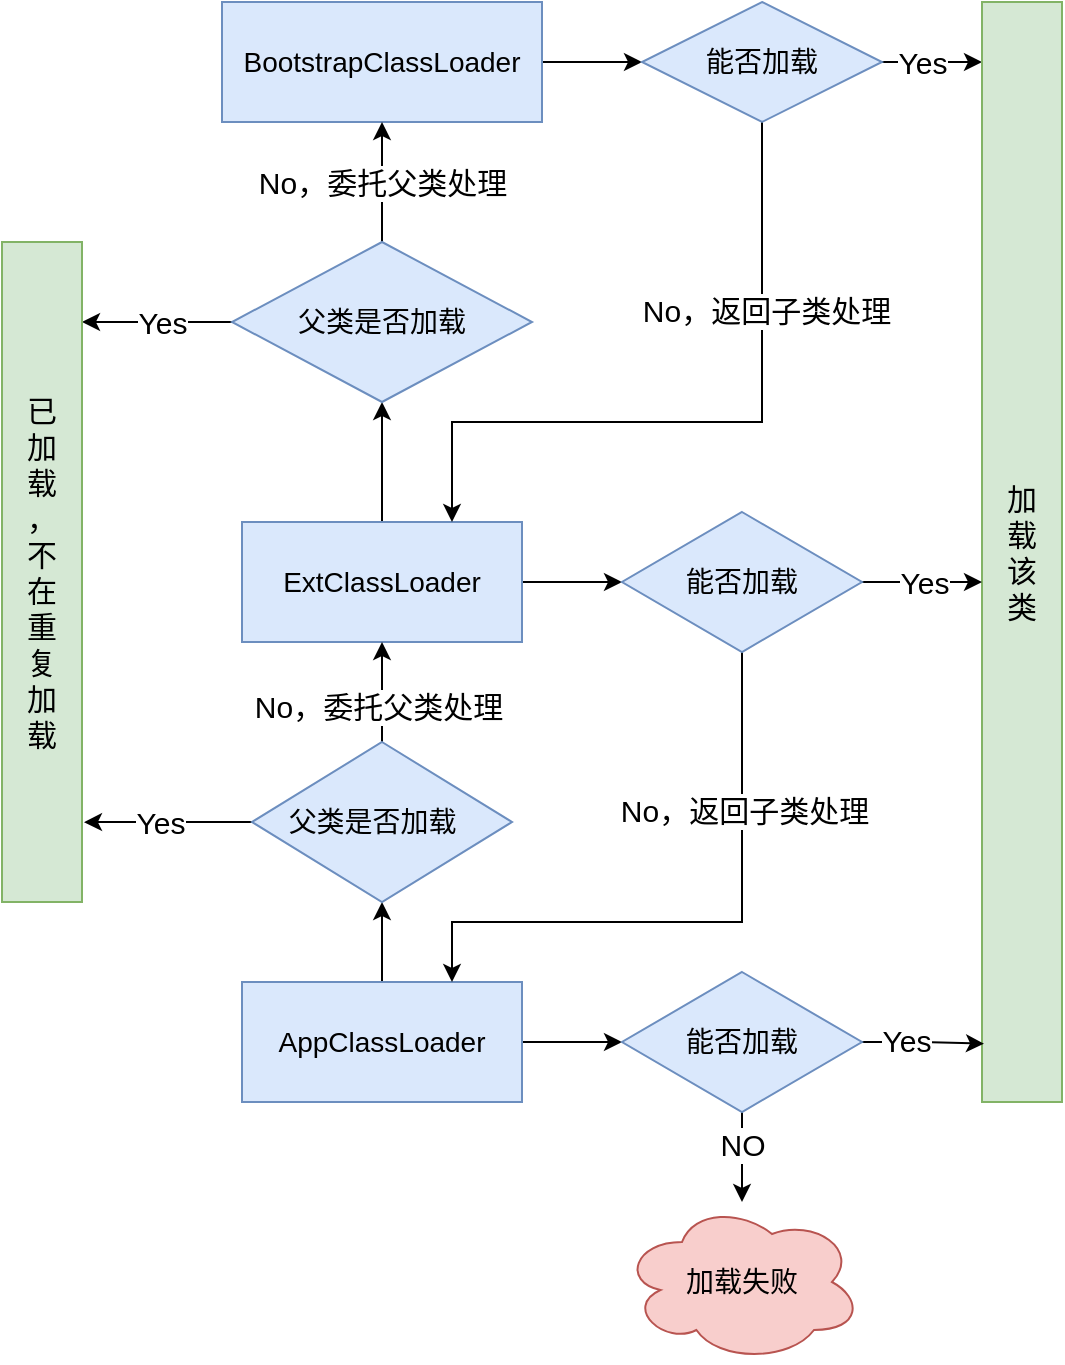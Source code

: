 <mxfile version="15.8.7" type="device"><diagram id="C5RBs43oDa-KdzZeNtuy" name="Page-1"><mxGraphModel dx="148" dy="115" grid="1" gridSize="10" guides="1" tooltips="1" connect="1" arrows="1" fold="1" page="1" pageScale="1" pageWidth="827" pageHeight="1169" math="0" shadow="0"><root><mxCell id="WIyWlLk6GJQsqaUBKTNV-0"/><mxCell id="WIyWlLk6GJQsqaUBKTNV-1" parent="WIyWlLk6GJQsqaUBKTNV-0"/><mxCell id="Vk6fptAiaz5quPO_8ryU-7" value="" style="edgeStyle=orthogonalEdgeStyle;rounded=0;orthogonalLoop=1;jettySize=auto;html=1;labelBackgroundColor=none;fontColor=default;" edge="1" parent="WIyWlLk6GJQsqaUBKTNV-1" source="Vk6fptAiaz5quPO_8ryU-0" target="Vk6fptAiaz5quPO_8ryU-6"><mxGeometry relative="1" as="geometry"/></mxCell><mxCell id="Vk6fptAiaz5quPO_8ryU-43" value="" style="edgeStyle=orthogonalEdgeStyle;rounded=0;orthogonalLoop=1;jettySize=auto;html=1;labelBackgroundColor=none;fontFamily=Helvetica;fontSize=15;fontColor=default;" edge="1" parent="WIyWlLk6GJQsqaUBKTNV-1" source="Vk6fptAiaz5quPO_8ryU-0" target="Vk6fptAiaz5quPO_8ryU-42"><mxGeometry relative="1" as="geometry"/></mxCell><mxCell id="Vk6fptAiaz5quPO_8ryU-0" value="&lt;p&gt;AppClassLoader&lt;/p&gt;" style="rounded=0;whiteSpace=wrap;html=1;fillColor=#dae8fc;strokeColor=#6c8ebf;fontColor=default;labelBackgroundColor=none;fontStyle=0;fontSize=14;align=center;" vertex="1" parent="WIyWlLk6GJQsqaUBKTNV-1"><mxGeometry x="268" y="690" width="140" height="60" as="geometry"/></mxCell><mxCell id="Vk6fptAiaz5quPO_8ryU-10" value="" style="edgeStyle=orthogonalEdgeStyle;rounded=0;orthogonalLoop=1;jettySize=auto;html=1;labelBackgroundColor=none;fontFamily=Verdana;fontSize=14;fontColor=default;" edge="1" parent="WIyWlLk6GJQsqaUBKTNV-1" source="Vk6fptAiaz5quPO_8ryU-1" target="Vk6fptAiaz5quPO_8ryU-9"><mxGeometry relative="1" as="geometry"/></mxCell><mxCell id="Vk6fptAiaz5quPO_8ryU-21" value="&lt;span style=&quot;color: rgba(0 , 0 , 0 , 0) ; font-family: monospace ; font-size: 0px ; background-color: rgb(248 , 249 , 250)&quot;&gt;%3CmxGraphModel%3E%3Croot%3E%3CmxCell%20id%3D%220%22%2F%3E%3CmxCell%20id%3D%221%22%20parent%3D%220%22%2F%3E%3CmxCell%20id%3D%222%22%20value%3D%22No%EF%BC%8C%E5%A7%94%E6%89%98%E7%88%B6%E7%B1%BB%E5%A4%84%E7%90%86%22%20style%3D%22edgeLabel%3Bhtml%3D1%3Balign%3Dcenter%3BverticalAlign%3Dmiddle%3Bresizable%3D0%3Bpoints%3D%5B%5D%3BfontSize%3D15%3BfontFamily%3DHelvetica%3B%22%20vertex%3D%221%22%20connectable%3D%220%22%20parent%3D%221%22%3E%3CmxGeometry%20x%3D%22388.0%22%20y%3D%22501.429%22%20as%3D%22geometry%22%2F%3E%3C%2FmxCell%3E%3C%2Froot%3E%3C%2FmxGraphModel%3E&lt;/span&gt;&lt;span style=&quot;color: rgba(0 , 0 , 0 , 0) ; font-family: monospace ; font-size: 0px ; background-color: rgb(248 , 249 , 250)&quot;&gt;%3CmxGraphModel%3E%3Croot%3E%3CmxCell%20id%3D%220%22%2F%3E%3CmxCell%20id%3D%221%22%20parent%3D%220%22%2F%3E%3CmxCell%20id%3D%222%22%20value%3D%22No%EF%BC%8C%E5%A7%94%E6%89%98%E7%88%B6%E7%B1%BB%E5%A4%84%E7%90%86%22%20style%3D%22edgeLabel%3Bhtml%3D1%3Balign%3Dcenter%3BverticalAlign%3Dmiddle%3Bresizable%3D0%3Bpoints%3D%5B%5D%3BfontSize%3D15%3BfontFamily%3DHelvetica%3B%22%20vertex%3D%221%22%20connectable%3D%220%22%20parent%3D%221%22%3E%3CmxGeometry%20x%3D%22388.0%22%20y%3D%22501.429%22%20as%3D%22geometry%22%2F%3E%3C%2FmxCell%3E%3C%2Froot%3E%3C%2FmxGraphModel%3E&lt;/span&gt;" style="edgeLabel;html=1;align=center;verticalAlign=middle;resizable=0;points=[];fontSize=15;fontFamily=Helvetica;" vertex="1" connectable="0" parent="Vk6fptAiaz5quPO_8ryU-10"><mxGeometry x="-0.273" y="-2" relative="1" as="geometry"><mxPoint as="offset"/></mxGeometry></mxCell><mxCell id="Vk6fptAiaz5quPO_8ryU-36" value="" style="edgeStyle=orthogonalEdgeStyle;rounded=0;orthogonalLoop=1;jettySize=auto;html=1;labelBackgroundColor=none;fontFamily=Helvetica;fontSize=15;fontColor=default;" edge="1" parent="WIyWlLk6GJQsqaUBKTNV-1" source="Vk6fptAiaz5quPO_8ryU-1" target="Vk6fptAiaz5quPO_8ryU-32"><mxGeometry relative="1" as="geometry"/></mxCell><mxCell id="Vk6fptAiaz5quPO_8ryU-1" value="ExtClassLoader" style="rounded=0;whiteSpace=wrap;html=1;fillColor=#dae8fc;strokeColor=#6c8ebf;fontColor=default;labelBackgroundColor=none;align=center;fontSize=14;" vertex="1" parent="WIyWlLk6GJQsqaUBKTNV-1"><mxGeometry x="268" y="460" width="140" height="60" as="geometry"/></mxCell><mxCell id="Vk6fptAiaz5quPO_8ryU-18" value="" style="edgeStyle=orthogonalEdgeStyle;rounded=0;orthogonalLoop=1;jettySize=auto;html=1;labelBackgroundColor=none;fontFamily=Helvetica;fontSize=15;fontColor=default;" edge="1" parent="WIyWlLk6GJQsqaUBKTNV-1" source="Vk6fptAiaz5quPO_8ryU-3" target="Vk6fptAiaz5quPO_8ryU-19"><mxGeometry relative="1" as="geometry"><mxPoint x="478" y="230" as="targetPoint"/></mxGeometry></mxCell><mxCell id="Vk6fptAiaz5quPO_8ryU-3" value="BootstrapClassLoader" style="rounded=0;whiteSpace=wrap;html=1;fillColor=#dae8fc;strokeColor=#6c8ebf;fontColor=default;labelBackgroundColor=none;fontSize=14;" vertex="1" parent="WIyWlLk6GJQsqaUBKTNV-1"><mxGeometry x="258" y="200" width="160" height="60" as="geometry"/></mxCell><mxCell id="Vk6fptAiaz5quPO_8ryU-8" value="" style="edgeStyle=orthogonalEdgeStyle;rounded=0;orthogonalLoop=1;jettySize=auto;html=1;labelBackgroundColor=none;fontFamily=Verdana;fontSize=14;fontColor=default;" edge="1" parent="WIyWlLk6GJQsqaUBKTNV-1" source="Vk6fptAiaz5quPO_8ryU-6" target="Vk6fptAiaz5quPO_8ryU-1"><mxGeometry relative="1" as="geometry"/></mxCell><mxCell id="Vk6fptAiaz5quPO_8ryU-20" value="No，委托父类处理" style="edgeLabel;html=1;align=center;verticalAlign=middle;resizable=0;points=[];fontSize=15;fontFamily=Helvetica;" vertex="1" connectable="0" parent="Vk6fptAiaz5quPO_8ryU-8"><mxGeometry x="-0.261" y="2" relative="1" as="geometry"><mxPoint as="offset"/></mxGeometry></mxCell><mxCell id="Vk6fptAiaz5quPO_8ryU-14" value="" style="edgeStyle=orthogonalEdgeStyle;rounded=0;orthogonalLoop=1;jettySize=auto;html=1;labelBackgroundColor=none;fontFamily=Helvetica;fontSize=15;fontColor=default;entryX=1.025;entryY=0.879;entryDx=0;entryDy=0;entryPerimeter=0;" edge="1" parent="WIyWlLk6GJQsqaUBKTNV-1" source="Vk6fptAiaz5quPO_8ryU-6" target="Vk6fptAiaz5quPO_8ryU-12"><mxGeometry relative="1" as="geometry"/></mxCell><mxCell id="Vk6fptAiaz5quPO_8ryU-16" value="Yes" style="edgeLabel;html=1;align=center;verticalAlign=middle;resizable=0;points=[];fontSize=15;fontFamily=Helvetica;" vertex="1" connectable="0" parent="Vk6fptAiaz5quPO_8ryU-14"><mxGeometry x="-0.195" y="-3" relative="1" as="geometry"><mxPoint x="-12" y="3" as="offset"/></mxGeometry></mxCell><mxCell id="Vk6fptAiaz5quPO_8ryU-6" value="父类是否加载&lt;span style=&quot;white-space: pre; font-size: 14px;&quot;&gt;&#9;&lt;/span&gt;" style="rhombus;whiteSpace=wrap;html=1;rounded=0;strokeColor=#6c8ebf;fillColor=#dae8fc;fontSize=14;fontStyle=0" vertex="1" parent="WIyWlLk6GJQsqaUBKTNV-1"><mxGeometry x="273" y="570" width="130" height="80" as="geometry"/></mxCell><mxCell id="Vk6fptAiaz5quPO_8ryU-11" value="" style="edgeStyle=orthogonalEdgeStyle;rounded=0;orthogonalLoop=1;jettySize=auto;html=1;labelBackgroundColor=none;fontFamily=Verdana;fontSize=14;fontColor=default;" edge="1" parent="WIyWlLk6GJQsqaUBKTNV-1" source="Vk6fptAiaz5quPO_8ryU-9" target="Vk6fptAiaz5quPO_8ryU-3"><mxGeometry relative="1" as="geometry"/></mxCell><mxCell id="Vk6fptAiaz5quPO_8ryU-23" value="No，委托父类处理" style="edgeLabel;html=1;align=center;verticalAlign=middle;resizable=0;points=[];fontSize=15;fontFamily=Helvetica;" vertex="1" connectable="0" parent="Vk6fptAiaz5quPO_8ryU-11"><mxGeometry x="-0.337" relative="1" as="geometry"><mxPoint y="-10" as="offset"/></mxGeometry></mxCell><mxCell id="Vk6fptAiaz5quPO_8ryU-13" value="" style="edgeStyle=orthogonalEdgeStyle;rounded=0;orthogonalLoop=1;jettySize=auto;html=1;labelBackgroundColor=none;fontFamily=Helvetica;fontSize=15;fontColor=default;" edge="1" parent="WIyWlLk6GJQsqaUBKTNV-1" source="Vk6fptAiaz5quPO_8ryU-9" target="Vk6fptAiaz5quPO_8ryU-12"><mxGeometry relative="1" as="geometry"><Array as="points"><mxPoint x="208" y="360"/><mxPoint x="208" y="360"/></Array></mxGeometry></mxCell><mxCell id="Vk6fptAiaz5quPO_8ryU-15" value="Yes" style="edgeLabel;html=1;align=center;verticalAlign=middle;resizable=0;points=[];fontSize=15;fontFamily=Helvetica;" vertex="1" connectable="0" parent="Vk6fptAiaz5quPO_8ryU-13"><mxGeometry x="-0.303" y="-2" relative="1" as="geometry"><mxPoint x="-9" y="2" as="offset"/></mxGeometry></mxCell><mxCell id="Vk6fptAiaz5quPO_8ryU-9" value="&lt;span&gt;父类是否加载&lt;/span&gt;&lt;span&gt;&#9;&lt;/span&gt;" style="rhombus;whiteSpace=wrap;html=1;rounded=0;fontSize=14;strokeColor=#6c8ebf;fillColor=#dae8fc;" vertex="1" parent="WIyWlLk6GJQsqaUBKTNV-1"><mxGeometry x="263" y="320" width="150" height="80" as="geometry"/></mxCell><mxCell id="Vk6fptAiaz5quPO_8ryU-12" value="&lt;div style=&quot;font-size: 15px;&quot;&gt;&lt;span style=&quot;font-size: 15px;&quot;&gt;已&lt;/span&gt;&lt;/div&gt;&lt;div style=&quot;font-size: 15px;&quot;&gt;&lt;span style=&quot;font-size: 15px;&quot;&gt;加&lt;/span&gt;&lt;/div&gt;&lt;div style=&quot;font-size: 15px;&quot;&gt;&lt;span style=&quot;font-size: 15px;&quot;&gt;载&lt;/span&gt;&lt;/div&gt;&lt;div style=&quot;font-size: 15px;&quot;&gt;&lt;span style=&quot;font-size: 15px;&quot;&gt;，&lt;/span&gt;&lt;/div&gt;&lt;div style=&quot;font-size: 15px;&quot;&gt;&lt;span style=&quot;font-size: 15px;&quot;&gt;不&lt;/span&gt;&lt;/div&gt;&lt;div style=&quot;font-size: 15px;&quot;&gt;&lt;span style=&quot;font-size: 15px;&quot;&gt;在&lt;/span&gt;&lt;/div&gt;&lt;div style=&quot;font-size: 15px;&quot;&gt;&lt;span style=&quot;font-size: 15px;&quot;&gt;重&lt;/span&gt;&lt;/div&gt;&lt;div style=&quot;font-size: 15px;&quot;&gt;&lt;span style=&quot;font-size: 15px;&quot;&gt;复&lt;/span&gt;&lt;/div&gt;&lt;div style=&quot;font-size: 15px;&quot;&gt;&lt;span style=&quot;font-size: 15px;&quot;&gt;加&lt;/span&gt;&lt;/div&gt;&lt;div style=&quot;font-size: 15px;&quot;&gt;&lt;span style=&quot;font-size: 15px;&quot;&gt;载&lt;/span&gt;&lt;/div&gt;" style="rounded=0;whiteSpace=wrap;html=1;fontFamily=Helvetica;fontSize=15;strokeColor=#82b366;fillColor=#d5e8d4;horizontal=1;align=center;" vertex="1" parent="WIyWlLk6GJQsqaUBKTNV-1"><mxGeometry x="148" y="320" width="40" height="330" as="geometry"/></mxCell><mxCell id="Vk6fptAiaz5quPO_8ryU-28" style="edgeStyle=orthogonalEdgeStyle;rounded=0;orthogonalLoop=1;jettySize=auto;html=1;exitX=0.5;exitY=1;exitDx=0;exitDy=0;labelBackgroundColor=none;fontFamily=Helvetica;fontSize=15;fontColor=default;entryX=0.75;entryY=0;entryDx=0;entryDy=0;" edge="1" parent="WIyWlLk6GJQsqaUBKTNV-1" source="Vk6fptAiaz5quPO_8ryU-19" target="Vk6fptAiaz5quPO_8ryU-1"><mxGeometry relative="1" as="geometry"><Array as="points"><mxPoint x="528" y="410"/><mxPoint x="373" y="410"/></Array></mxGeometry></mxCell><mxCell id="Vk6fptAiaz5quPO_8ryU-29" value="No，返回子类处理" style="edgeLabel;html=1;align=center;verticalAlign=middle;resizable=0;points=[];fontSize=15;fontFamily=Helvetica;" vertex="1" connectable="0" parent="Vk6fptAiaz5quPO_8ryU-28"><mxGeometry x="-0.471" y="2" relative="1" as="geometry"><mxPoint as="offset"/></mxGeometry></mxCell><mxCell id="Vk6fptAiaz5quPO_8ryU-31" value="" style="edgeStyle=orthogonalEdgeStyle;rounded=0;orthogonalLoop=1;jettySize=auto;html=1;labelBackgroundColor=none;fontFamily=Helvetica;fontSize=15;fontColor=default;" edge="1" parent="WIyWlLk6GJQsqaUBKTNV-1" source="Vk6fptAiaz5quPO_8ryU-19" target="Vk6fptAiaz5quPO_8ryU-30"><mxGeometry relative="1" as="geometry"><Array as="points"><mxPoint x="638" y="230"/><mxPoint x="638" y="230"/></Array></mxGeometry></mxCell><mxCell id="Vk6fptAiaz5quPO_8ryU-33" value="Yes" style="edgeLabel;html=1;align=center;verticalAlign=middle;resizable=0;points=[];fontSize=15;fontFamily=Helvetica;" vertex="1" connectable="0" parent="Vk6fptAiaz5quPO_8ryU-31"><mxGeometry x="-0.28" y="1" relative="1" as="geometry"><mxPoint x="2" y="1" as="offset"/></mxGeometry></mxCell><mxCell id="Vk6fptAiaz5quPO_8ryU-19" value="能否加载" style="rhombus;whiteSpace=wrap;html=1;rounded=0;fontSize=14;strokeColor=#6c8ebf;fillColor=#dae8fc;" vertex="1" parent="WIyWlLk6GJQsqaUBKTNV-1"><mxGeometry x="468" y="200" width="120" height="60" as="geometry"/></mxCell><mxCell id="Vk6fptAiaz5quPO_8ryU-30" value="&lt;div style=&quot;font-size: 15px&quot;&gt;加&lt;/div&gt;&lt;div style=&quot;font-size: 15px&quot;&gt;载&lt;/div&gt;&lt;div style=&quot;font-size: 15px&quot;&gt;该&lt;/div&gt;&lt;div style=&quot;font-size: 15px&quot;&gt;类&lt;/div&gt;" style="rounded=0;whiteSpace=wrap;html=1;fontFamily=Helvetica;fontSize=15;strokeColor=#82b366;fillColor=#d5e8d4;horizontal=1;align=center;" vertex="1" parent="WIyWlLk6GJQsqaUBKTNV-1"><mxGeometry x="638" y="200" width="40" height="550" as="geometry"/></mxCell><mxCell id="Vk6fptAiaz5quPO_8ryU-35" value="" style="edgeStyle=orthogonalEdgeStyle;rounded=0;orthogonalLoop=1;jettySize=auto;html=1;labelBackgroundColor=none;fontFamily=Helvetica;fontSize=15;fontColor=default;" edge="1" parent="WIyWlLk6GJQsqaUBKTNV-1" source="Vk6fptAiaz5quPO_8ryU-32"><mxGeometry relative="1" as="geometry"><mxPoint x="638" y="490" as="targetPoint"/><Array as="points"><mxPoint x="638" y="490"/></Array></mxGeometry></mxCell><mxCell id="Vk6fptAiaz5quPO_8ryU-37" value="Yes" style="edgeLabel;html=1;align=center;verticalAlign=middle;resizable=0;points=[];fontSize=15;fontFamily=Helvetica;" vertex="1" connectable="0" parent="Vk6fptAiaz5quPO_8ryU-35"><mxGeometry x="-0.252" y="1" relative="1" as="geometry"><mxPoint x="8" y="1" as="offset"/></mxGeometry></mxCell><mxCell id="Vk6fptAiaz5quPO_8ryU-38" style="edgeStyle=orthogonalEdgeStyle;rounded=0;orthogonalLoop=1;jettySize=auto;html=1;exitX=0.5;exitY=1;exitDx=0;exitDy=0;labelBackgroundColor=none;fontFamily=Helvetica;fontSize=15;fontColor=default;entryX=0.75;entryY=0;entryDx=0;entryDy=0;" edge="1" parent="WIyWlLk6GJQsqaUBKTNV-1" source="Vk6fptAiaz5quPO_8ryU-32" target="Vk6fptAiaz5quPO_8ryU-0"><mxGeometry relative="1" as="geometry"><mxPoint x="378" y="660" as="targetPoint"/><Array as="points"><mxPoint x="518" y="660"/><mxPoint x="373" y="660"/></Array></mxGeometry></mxCell><mxCell id="Vk6fptAiaz5quPO_8ryU-39" value="No，返回子类处理" style="edgeLabel;html=1;align=center;verticalAlign=middle;resizable=0;points=[];fontSize=15;fontFamily=Helvetica;" vertex="1" connectable="0" parent="Vk6fptAiaz5quPO_8ryU-38"><mxGeometry x="-0.489" y="1" relative="1" as="geometry"><mxPoint as="offset"/></mxGeometry></mxCell><mxCell id="Vk6fptAiaz5quPO_8ryU-32" value="能否加载" style="rhombus;whiteSpace=wrap;html=1;rounded=0;fontSize=14;strokeColor=#6c8ebf;fillColor=#dae8fc;" vertex="1" parent="WIyWlLk6GJQsqaUBKTNV-1"><mxGeometry x="458" y="455" width="120" height="70" as="geometry"/></mxCell><mxCell id="Vk6fptAiaz5quPO_8ryU-44" value="" style="edgeStyle=orthogonalEdgeStyle;rounded=0;orthogonalLoop=1;jettySize=auto;html=1;labelBackgroundColor=none;fontFamily=Helvetica;fontSize=15;fontColor=default;entryX=0.025;entryY=0.947;entryDx=0;entryDy=0;entryPerimeter=0;" edge="1" parent="WIyWlLk6GJQsqaUBKTNV-1" source="Vk6fptAiaz5quPO_8ryU-42" target="Vk6fptAiaz5quPO_8ryU-30"><mxGeometry relative="1" as="geometry"/></mxCell><mxCell id="Vk6fptAiaz5quPO_8ryU-45" value="Yes" style="edgeLabel;html=1;align=center;verticalAlign=middle;resizable=0;points=[];fontSize=15;fontFamily=Helvetica;" vertex="1" connectable="0" parent="Vk6fptAiaz5quPO_8ryU-44"><mxGeometry x="-0.299" y="1" relative="1" as="geometry"><mxPoint as="offset"/></mxGeometry></mxCell><mxCell id="Vk6fptAiaz5quPO_8ryU-47" value="" style="edgeStyle=orthogonalEdgeStyle;rounded=0;orthogonalLoop=1;jettySize=auto;html=1;labelBackgroundColor=none;fontFamily=Helvetica;fontSize=15;fontColor=default;" edge="1" parent="WIyWlLk6GJQsqaUBKTNV-1" source="Vk6fptAiaz5quPO_8ryU-42" target="Vk6fptAiaz5quPO_8ryU-46"><mxGeometry relative="1" as="geometry"><Array as="points"><mxPoint x="518" y="770"/><mxPoint x="518" y="770"/></Array></mxGeometry></mxCell><mxCell id="Vk6fptAiaz5quPO_8ryU-48" value="NO" style="edgeLabel;html=1;align=center;verticalAlign=middle;resizable=0;points=[];fontSize=15;fontFamily=Helvetica;" vertex="1" connectable="0" parent="Vk6fptAiaz5quPO_8ryU-47"><mxGeometry x="-0.299" relative="1" as="geometry"><mxPoint as="offset"/></mxGeometry></mxCell><mxCell id="Vk6fptAiaz5quPO_8ryU-42" value="能否加载" style="rhombus;whiteSpace=wrap;html=1;rounded=0;fontSize=14;strokeColor=#6c8ebf;fillColor=#dae8fc;" vertex="1" parent="WIyWlLk6GJQsqaUBKTNV-1"><mxGeometry x="458" y="685" width="120" height="70" as="geometry"/></mxCell><mxCell id="Vk6fptAiaz5quPO_8ryU-46" value="加载失败" style="ellipse;shape=cloud;whiteSpace=wrap;html=1;rounded=0;fontSize=14;strokeColor=#b85450;fillColor=#f8cecc;" vertex="1" parent="WIyWlLk6GJQsqaUBKTNV-1"><mxGeometry x="458" y="800" width="120" height="80" as="geometry"/></mxCell></root></mxGraphModel></diagram></mxfile>